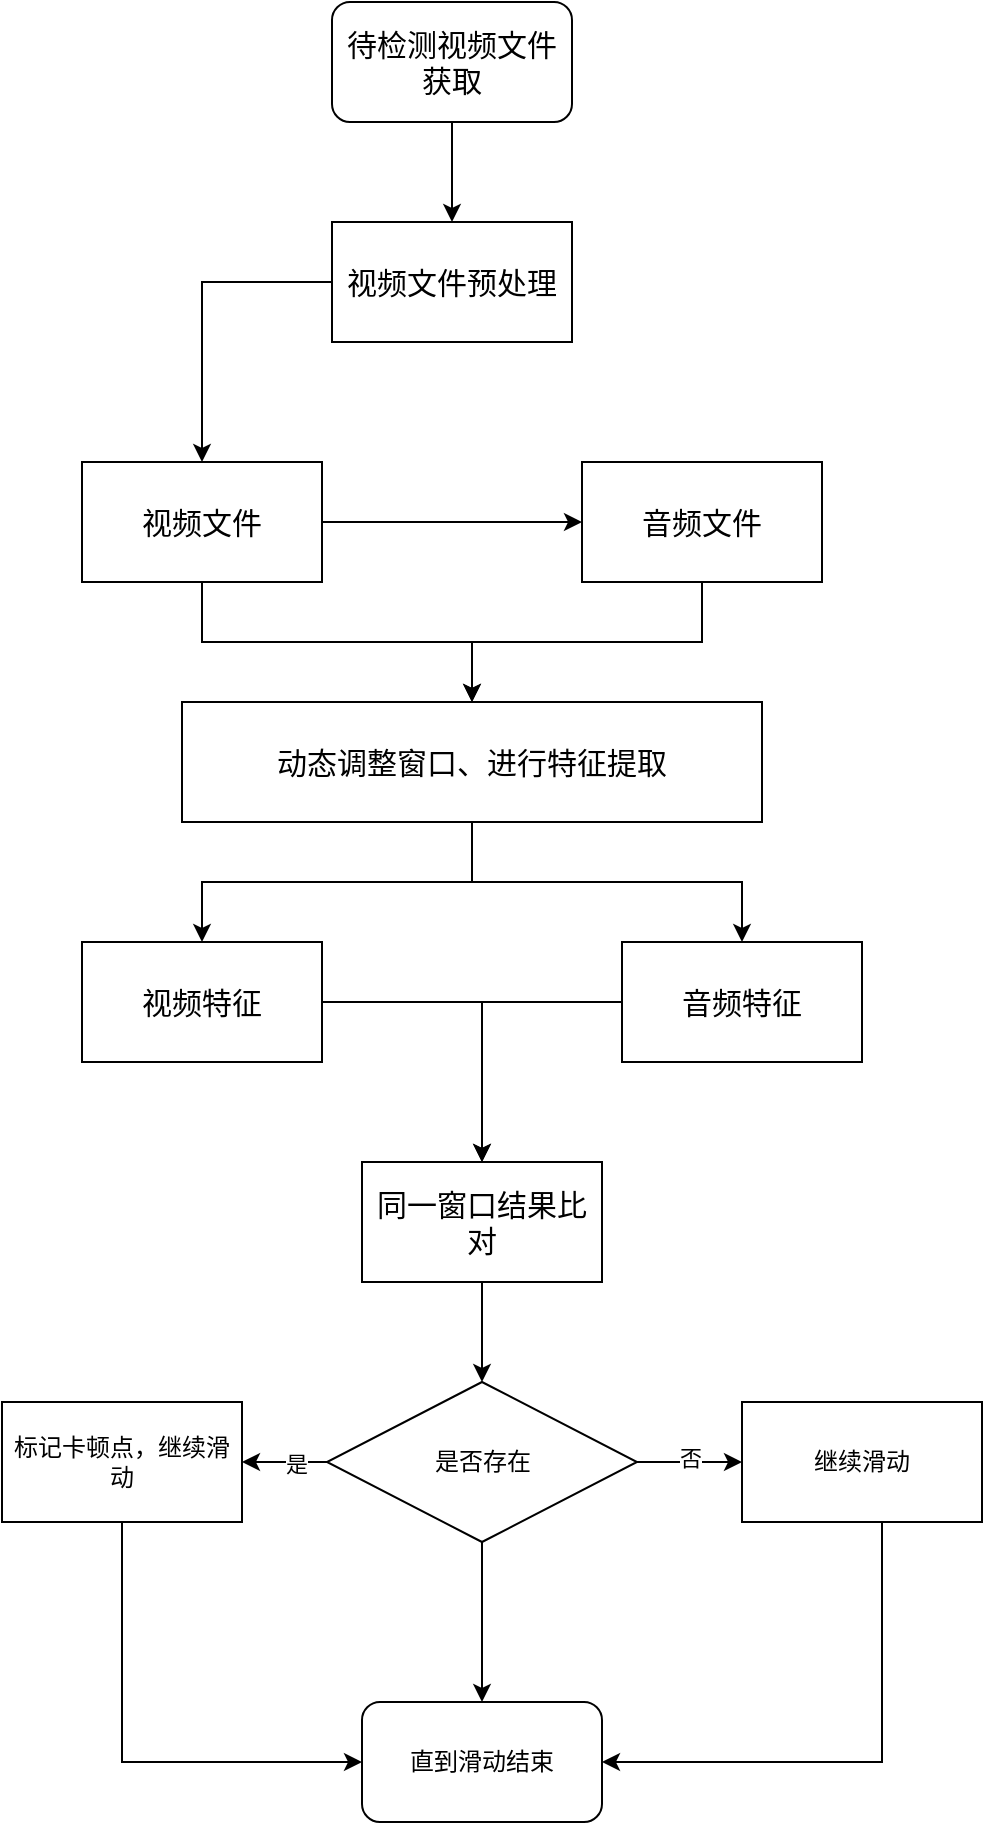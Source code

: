 <mxfile version="24.2.3" type="github">
  <diagram name="Page-1" id="N_2GxUZ7wroU12jIQ1mP">
    <mxGraphModel dx="1004" dy="674" grid="1" gridSize="10" guides="1" tooltips="1" connect="1" arrows="1" fold="1" page="1" pageScale="1" pageWidth="850" pageHeight="1100" math="0" shadow="0">
      <root>
        <mxCell id="0" />
        <mxCell id="1" parent="0" />
        <mxCell id="RnxV-xXHFIeGMoE-asyf-10" value="" style="edgeStyle=orthogonalEdgeStyle;rounded=0;orthogonalLoop=1;jettySize=auto;html=1;fontFamily=Tahoma;fontSize=15;" edge="1" parent="1" source="RnxV-xXHFIeGMoE-asyf-1" target="RnxV-xXHFIeGMoE-asyf-2">
          <mxGeometry relative="1" as="geometry" />
        </mxCell>
        <mxCell id="RnxV-xXHFIeGMoE-asyf-1" value="待检测视频文件获取" style="rounded=1;whiteSpace=wrap;html=1;fontSize=15;fontFamily=Tahoma;" vertex="1" parent="1">
          <mxGeometry x="365" y="40" width="120" height="60" as="geometry" />
        </mxCell>
        <mxCell id="RnxV-xXHFIeGMoE-asyf-11" value="" style="edgeStyle=orthogonalEdgeStyle;rounded=0;orthogonalLoop=1;jettySize=auto;html=1;fontFamily=Tahoma;fontSize=15;" edge="1" parent="1" source="RnxV-xXHFIeGMoE-asyf-2" target="RnxV-xXHFIeGMoE-asyf-3">
          <mxGeometry relative="1" as="geometry" />
        </mxCell>
        <mxCell id="RnxV-xXHFIeGMoE-asyf-2" value="视频文件预处理" style="rounded=0;whiteSpace=wrap;html=1;fontFamily=Tahoma;fontSize=15;" vertex="1" parent="1">
          <mxGeometry x="365" y="150" width="120" height="60" as="geometry" />
        </mxCell>
        <mxCell id="RnxV-xXHFIeGMoE-asyf-12" value="" style="edgeStyle=orthogonalEdgeStyle;rounded=0;orthogonalLoop=1;jettySize=auto;html=1;fontFamily=Tahoma;fontSize=15;" edge="1" parent="1" source="RnxV-xXHFIeGMoE-asyf-3" target="RnxV-xXHFIeGMoE-asyf-4">
          <mxGeometry relative="1" as="geometry" />
        </mxCell>
        <mxCell id="RnxV-xXHFIeGMoE-asyf-13" value="" style="edgeStyle=orthogonalEdgeStyle;rounded=0;orthogonalLoop=1;jettySize=auto;html=1;fontFamily=Tahoma;fontSize=15;" edge="1" parent="1" source="RnxV-xXHFIeGMoE-asyf-3" target="RnxV-xXHFIeGMoE-asyf-5">
          <mxGeometry relative="1" as="geometry" />
        </mxCell>
        <mxCell id="RnxV-xXHFIeGMoE-asyf-3" value="视频文件" style="rounded=0;whiteSpace=wrap;html=1;fontFamily=Tahoma;fontSize=15;" vertex="1" parent="1">
          <mxGeometry x="240" y="270" width="120" height="60" as="geometry" />
        </mxCell>
        <mxCell id="RnxV-xXHFIeGMoE-asyf-14" value="" style="edgeStyle=orthogonalEdgeStyle;rounded=0;orthogonalLoop=1;jettySize=auto;html=1;fontFamily=Tahoma;fontSize=15;" edge="1" parent="1" source="RnxV-xXHFIeGMoE-asyf-4" target="RnxV-xXHFIeGMoE-asyf-5">
          <mxGeometry relative="1" as="geometry" />
        </mxCell>
        <mxCell id="RnxV-xXHFIeGMoE-asyf-4" value="音频文件" style="rounded=0;whiteSpace=wrap;html=1;fontFamily=Tahoma;fontSize=15;" vertex="1" parent="1">
          <mxGeometry x="490" y="270" width="120" height="60" as="geometry" />
        </mxCell>
        <mxCell id="RnxV-xXHFIeGMoE-asyf-15" value="" style="edgeStyle=orthogonalEdgeStyle;rounded=0;orthogonalLoop=1;jettySize=auto;html=1;fontFamily=Tahoma;fontSize=15;" edge="1" parent="1" source="RnxV-xXHFIeGMoE-asyf-5" target="RnxV-xXHFIeGMoE-asyf-9">
          <mxGeometry relative="1" as="geometry" />
        </mxCell>
        <mxCell id="RnxV-xXHFIeGMoE-asyf-5" value="&lt;span style=&quot;text-align: start; font-size: 15px;&quot; lang=&quot;ZH-CN&quot;&gt;动态调整窗口、进行特征提取&lt;/span&gt;&lt;span style=&quot;font-size: 15px; text-align: start;&quot;&gt;&lt;/span&gt;" style="rounded=0;whiteSpace=wrap;html=1;fontFamily=Tahoma;fontSize=15;" vertex="1" parent="1">
          <mxGeometry x="290" y="390" width="290" height="60" as="geometry" />
        </mxCell>
        <mxCell id="RnxV-xXHFIeGMoE-asyf-18" value="" style="edgeStyle=orthogonalEdgeStyle;rounded=0;orthogonalLoop=1;jettySize=auto;html=1;" edge="1" parent="1" source="RnxV-xXHFIeGMoE-asyf-8" target="RnxV-xXHFIeGMoE-asyf-17">
          <mxGeometry relative="1" as="geometry" />
        </mxCell>
        <mxCell id="RnxV-xXHFIeGMoE-asyf-8" value="视频特征" style="rounded=0;whiteSpace=wrap;html=1;fontFamily=Tahoma;fontSize=15;" vertex="1" parent="1">
          <mxGeometry x="240" y="510" width="120" height="60" as="geometry" />
        </mxCell>
        <mxCell id="RnxV-xXHFIeGMoE-asyf-19" value="" style="edgeStyle=orthogonalEdgeStyle;rounded=0;orthogonalLoop=1;jettySize=auto;html=1;" edge="1" parent="1" source="RnxV-xXHFIeGMoE-asyf-9" target="RnxV-xXHFIeGMoE-asyf-17">
          <mxGeometry relative="1" as="geometry" />
        </mxCell>
        <mxCell id="RnxV-xXHFIeGMoE-asyf-9" value="音频特征" style="rounded=0;whiteSpace=wrap;html=1;fontFamily=Tahoma;fontSize=15;" vertex="1" parent="1">
          <mxGeometry x="510" y="510" width="120" height="60" as="geometry" />
        </mxCell>
        <mxCell id="RnxV-xXHFIeGMoE-asyf-16" value="" style="edgeStyle=orthogonalEdgeStyle;rounded=0;orthogonalLoop=1;jettySize=auto;html=1;entryX=0.5;entryY=0;entryDx=0;entryDy=0;exitX=0.5;exitY=1;exitDx=0;exitDy=0;fontFamily=Tahoma;fontSize=15;" edge="1" parent="1" source="RnxV-xXHFIeGMoE-asyf-5" target="RnxV-xXHFIeGMoE-asyf-8">
          <mxGeometry relative="1" as="geometry">
            <mxPoint x="445" y="460" as="sourcePoint" />
            <mxPoint x="580" y="520" as="targetPoint" />
          </mxGeometry>
        </mxCell>
        <mxCell id="RnxV-xXHFIeGMoE-asyf-21" value="" style="edgeStyle=orthogonalEdgeStyle;rounded=0;orthogonalLoop=1;jettySize=auto;html=1;" edge="1" parent="1" source="RnxV-xXHFIeGMoE-asyf-17" target="RnxV-xXHFIeGMoE-asyf-20">
          <mxGeometry relative="1" as="geometry" />
        </mxCell>
        <mxCell id="RnxV-xXHFIeGMoE-asyf-17" value="同一窗口结果比对" style="rounded=0;whiteSpace=wrap;html=1;fontFamily=Tahoma;fontSize=15;" vertex="1" parent="1">
          <mxGeometry x="380" y="620" width="120" height="60" as="geometry" />
        </mxCell>
        <mxCell id="RnxV-xXHFIeGMoE-asyf-23" value="" style="edgeStyle=orthogonalEdgeStyle;rounded=0;orthogonalLoop=1;jettySize=auto;html=1;" edge="1" parent="1" source="RnxV-xXHFIeGMoE-asyf-20" target="RnxV-xXHFIeGMoE-asyf-22">
          <mxGeometry relative="1" as="geometry" />
        </mxCell>
        <mxCell id="RnxV-xXHFIeGMoE-asyf-24" value="否" style="edgeLabel;html=1;align=center;verticalAlign=middle;resizable=0;points=[];" vertex="1" connectable="0" parent="RnxV-xXHFIeGMoE-asyf-23">
          <mxGeometry x="-0.015" y="2" relative="1" as="geometry">
            <mxPoint as="offset" />
          </mxGeometry>
        </mxCell>
        <mxCell id="RnxV-xXHFIeGMoE-asyf-26" value="" style="edgeStyle=orthogonalEdgeStyle;rounded=0;orthogonalLoop=1;jettySize=auto;html=1;" edge="1" parent="1" source="RnxV-xXHFIeGMoE-asyf-20" target="RnxV-xXHFIeGMoE-asyf-25">
          <mxGeometry relative="1" as="geometry" />
        </mxCell>
        <mxCell id="RnxV-xXHFIeGMoE-asyf-27" value="是" style="edgeLabel;html=1;align=center;verticalAlign=middle;resizable=0;points=[];" vertex="1" connectable="0" parent="RnxV-xXHFIeGMoE-asyf-26">
          <mxGeometry x="-0.248" y="1" relative="1" as="geometry">
            <mxPoint as="offset" />
          </mxGeometry>
        </mxCell>
        <mxCell id="RnxV-xXHFIeGMoE-asyf-31" value="" style="edgeStyle=orthogonalEdgeStyle;rounded=0;orthogonalLoop=1;jettySize=auto;html=1;" edge="1" parent="1" source="RnxV-xXHFIeGMoE-asyf-20" target="RnxV-xXHFIeGMoE-asyf-28">
          <mxGeometry relative="1" as="geometry" />
        </mxCell>
        <mxCell id="RnxV-xXHFIeGMoE-asyf-20" value="是否存在" style="rhombus;whiteSpace=wrap;html=1;" vertex="1" parent="1">
          <mxGeometry x="362.5" y="730" width="155" height="80" as="geometry" />
        </mxCell>
        <mxCell id="RnxV-xXHFIeGMoE-asyf-30" value="" style="edgeStyle=orthogonalEdgeStyle;rounded=0;orthogonalLoop=1;jettySize=auto;html=1;" edge="1" parent="1" source="RnxV-xXHFIeGMoE-asyf-22" target="RnxV-xXHFIeGMoE-asyf-28">
          <mxGeometry relative="1" as="geometry">
            <Array as="points">
              <mxPoint x="640" y="920" />
            </Array>
          </mxGeometry>
        </mxCell>
        <mxCell id="RnxV-xXHFIeGMoE-asyf-22" value="继续滑动" style="rounded=0;whiteSpace=wrap;html=1;" vertex="1" parent="1">
          <mxGeometry x="570" y="740" width="120" height="60" as="geometry" />
        </mxCell>
        <mxCell id="RnxV-xXHFIeGMoE-asyf-29" value="" style="edgeStyle=orthogonalEdgeStyle;rounded=0;orthogonalLoop=1;jettySize=auto;html=1;" edge="1" parent="1" source="RnxV-xXHFIeGMoE-asyf-25" target="RnxV-xXHFIeGMoE-asyf-28">
          <mxGeometry relative="1" as="geometry">
            <Array as="points">
              <mxPoint x="260" y="920" />
            </Array>
          </mxGeometry>
        </mxCell>
        <mxCell id="RnxV-xXHFIeGMoE-asyf-25" value="标记卡顿点，继续滑动" style="rounded=0;whiteSpace=wrap;html=1;" vertex="1" parent="1">
          <mxGeometry x="200" y="740" width="120" height="60" as="geometry" />
        </mxCell>
        <mxCell id="RnxV-xXHFIeGMoE-asyf-28" value="直到滑动结束" style="rounded=1;whiteSpace=wrap;html=1;" vertex="1" parent="1">
          <mxGeometry x="380" y="890" width="120" height="60" as="geometry" />
        </mxCell>
      </root>
    </mxGraphModel>
  </diagram>
</mxfile>
